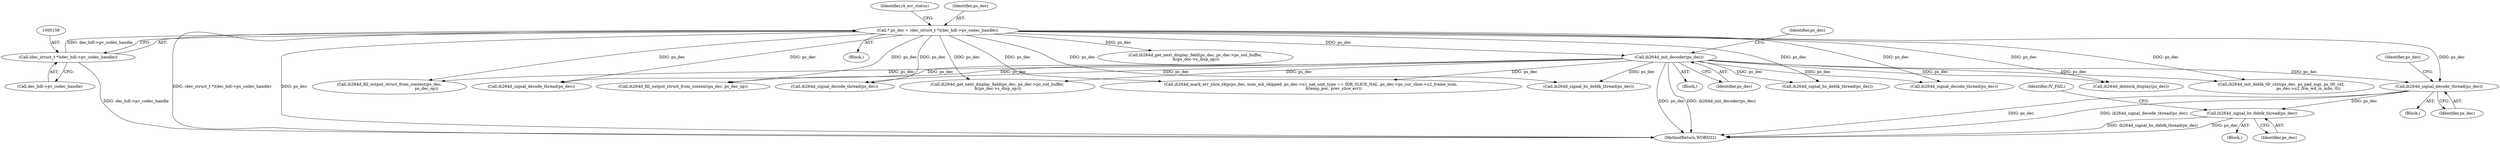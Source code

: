 digraph "0_Android_7109ce3f8f90a28ca9f0ee6e14f6ac5e414c62cf@API" {
"1001403" [label="(Call,ih264d_signal_decode_thread(ps_dec))"];
"1000896" [label="(Call,ih264d_init_decoder(ps_dec))"];
"1000153" [label="(Call,* ps_dec = (dec_struct_t *)(dec_hdl->pv_codec_handle))"];
"1000155" [label="(Call,(dec_struct_t *)(dec_hdl->pv_codec_handle))"];
"1001412" [label="(Call,ih264d_signal_bs_deblk_thread(ps_dec))"];
"1000153" [label="(Call,* ps_dec = (dec_struct_t *)(dec_hdl->pv_codec_handle))"];
"1001253" [label="(Call,ih264d_fill_output_struct_from_context(ps_dec,\n                                                           ps_dec_op))"];
"1001189" [label="(Call,ih264d_signal_decode_thread(ps_dec))"];
"1000157" [label="(Call,dec_hdl->pv_codec_handle)"];
"1002040" [label="(Call,ih264d_fill_output_struct_from_context(ps_dec, ps_dec_op))"];
"1000895" [label="(Block,)"];
"1001712" [label="(Call,ih264d_signal_decode_thread(ps_dec))"];
"1000151" [label="(Block,)"];
"1002160" [label="(MethodReturn,WORD32)"];
"1002012" [label="(Call,ih264d_get_next_display_field(ps_dec, ps_dec->ps_out_buffer,\n &(ps_dec->s_disp_op)))"];
"1001374" [label="(Block,)"];
"1001413" [label="(Identifier,ps_dec)"];
"1001541" [label="(Call,ih264d_mark_err_slice_skip(ps_dec, num_mb_skipped, ps_dec->u1_nal_unit_type == IDR_SLICE_NAL, ps_dec->ps_cur_slice->u2_frame_num,\n                                    &temp_poc, prev_slice_err))"];
"1000896" [label="(Call,ih264d_init_decoder(ps_dec))"];
"1000897" [label="(Identifier,ps_dec)"];
"1000713" [label="(Call,ih264d_get_next_display_field(ps_dec, ps_dec->ps_out_buffer,\n &(ps_dec->s_disp_op)))"];
"1000155" [label="(Call,(dec_struct_t *)(dec_hdl->pv_codec_handle))"];
"1001412" [label="(Call,ih264d_signal_bs_deblk_thread(ps_dec))"];
"1001998" [label="(Call,ih264d_signal_bs_deblk_thread(ps_dec))"];
"1001820" [label="(Call,ih264d_signal_bs_deblk_thread(ps_dec))"];
"1001408" [label="(Identifier,ps_dec)"];
"1000162" [label="(Identifier,i4_err_status)"];
"1001411" [label="(Block,)"];
"1000154" [label="(Identifier,ps_dec)"];
"1000900" [label="(Identifier,ps_dec)"];
"1001403" [label="(Call,ih264d_signal_decode_thread(ps_dec))"];
"1001589" [label="(Call,ih264d_signal_decode_thread(ps_dec))"];
"1001876" [label="(Call,ih264d_deblock_display(ps_dec))"];
"1001678" [label="(Call,ih264d_init_deblk_tfr_ctxt(ps_dec, ps_pad_mgr, ps_tfr_cxt,\n                                           ps_dec->u2_frm_wd_in_mbs, 0))"];
"1001404" [label="(Identifier,ps_dec)"];
"1001415" [label="(Identifier,IV_FAIL)"];
"1001403" -> "1001374"  [label="AST: "];
"1001403" -> "1001404"  [label="CFG: "];
"1001404" -> "1001403"  [label="AST: "];
"1001408" -> "1001403"  [label="CFG: "];
"1001403" -> "1002160"  [label="DDG: ps_dec"];
"1001403" -> "1002160"  [label="DDG: ih264d_signal_decode_thread(ps_dec)"];
"1000896" -> "1001403"  [label="DDG: ps_dec"];
"1000153" -> "1001403"  [label="DDG: ps_dec"];
"1001403" -> "1001412"  [label="DDG: ps_dec"];
"1000896" -> "1000895"  [label="AST: "];
"1000896" -> "1000897"  [label="CFG: "];
"1000897" -> "1000896"  [label="AST: "];
"1000900" -> "1000896"  [label="CFG: "];
"1000896" -> "1002160"  [label="DDG: ps_dec"];
"1000896" -> "1002160"  [label="DDG: ih264d_init_decoder(ps_dec)"];
"1000153" -> "1000896"  [label="DDG: ps_dec"];
"1000896" -> "1001189"  [label="DDG: ps_dec"];
"1000896" -> "1001253"  [label="DDG: ps_dec"];
"1000896" -> "1001541"  [label="DDG: ps_dec"];
"1000896" -> "1001589"  [label="DDG: ps_dec"];
"1000896" -> "1001678"  [label="DDG: ps_dec"];
"1000896" -> "1001712"  [label="DDG: ps_dec"];
"1000896" -> "1001820"  [label="DDG: ps_dec"];
"1000896" -> "1001876"  [label="DDG: ps_dec"];
"1000896" -> "1001998"  [label="DDG: ps_dec"];
"1000896" -> "1002012"  [label="DDG: ps_dec"];
"1000896" -> "1002040"  [label="DDG: ps_dec"];
"1000153" -> "1000151"  [label="AST: "];
"1000153" -> "1000155"  [label="CFG: "];
"1000154" -> "1000153"  [label="AST: "];
"1000155" -> "1000153"  [label="AST: "];
"1000162" -> "1000153"  [label="CFG: "];
"1000153" -> "1002160"  [label="DDG: (dec_struct_t *)(dec_hdl->pv_codec_handle)"];
"1000153" -> "1002160"  [label="DDG: ps_dec"];
"1000155" -> "1000153"  [label="DDG: dec_hdl->pv_codec_handle"];
"1000153" -> "1000713"  [label="DDG: ps_dec"];
"1000153" -> "1001189"  [label="DDG: ps_dec"];
"1000153" -> "1001253"  [label="DDG: ps_dec"];
"1000153" -> "1001541"  [label="DDG: ps_dec"];
"1000153" -> "1001589"  [label="DDG: ps_dec"];
"1000153" -> "1001678"  [label="DDG: ps_dec"];
"1000153" -> "1001712"  [label="DDG: ps_dec"];
"1000153" -> "1001820"  [label="DDG: ps_dec"];
"1000153" -> "1001876"  [label="DDG: ps_dec"];
"1000153" -> "1001998"  [label="DDG: ps_dec"];
"1000153" -> "1002012"  [label="DDG: ps_dec"];
"1000153" -> "1002040"  [label="DDG: ps_dec"];
"1000155" -> "1000157"  [label="CFG: "];
"1000156" -> "1000155"  [label="AST: "];
"1000157" -> "1000155"  [label="AST: "];
"1000155" -> "1002160"  [label="DDG: dec_hdl->pv_codec_handle"];
"1001412" -> "1001411"  [label="AST: "];
"1001412" -> "1001413"  [label="CFG: "];
"1001413" -> "1001412"  [label="AST: "];
"1001415" -> "1001412"  [label="CFG: "];
"1001412" -> "1002160"  [label="DDG: ih264d_signal_bs_deblk_thread(ps_dec)"];
"1001412" -> "1002160"  [label="DDG: ps_dec"];
}
